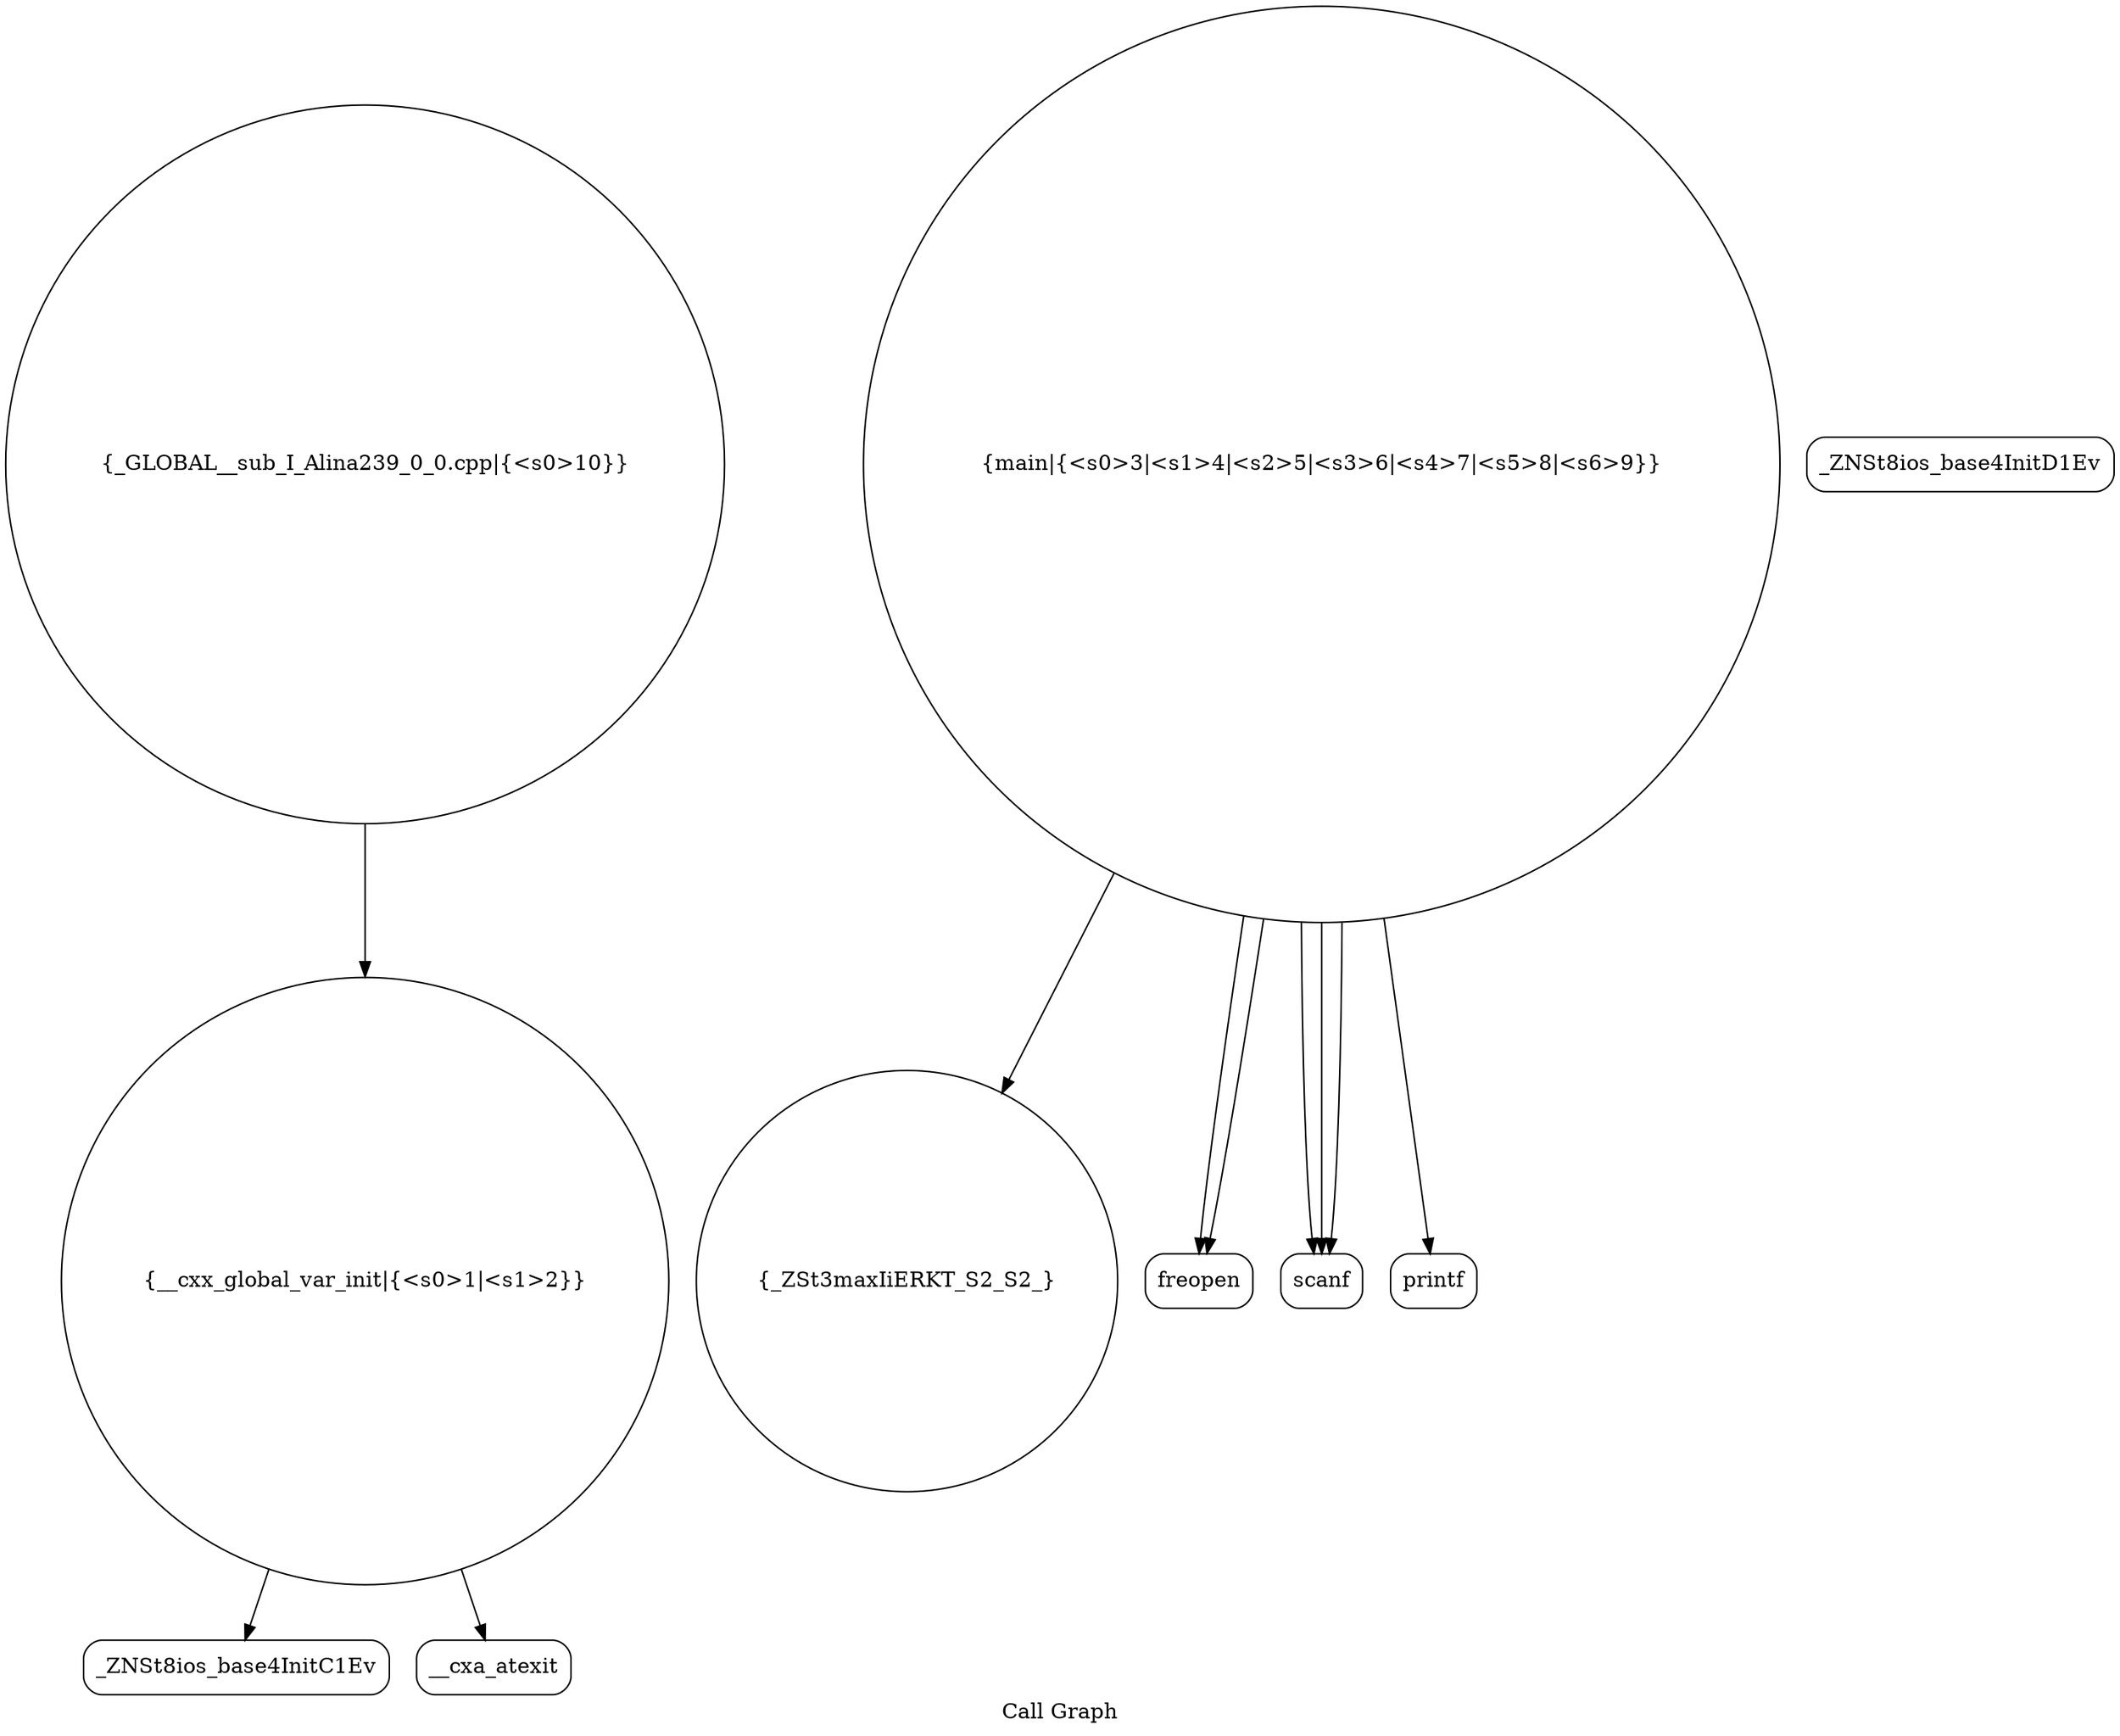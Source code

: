 digraph "Call Graph" {
	label="Call Graph";

	Node0x55668fbef9e0 [shape=record,shape=circle,label="{__cxx_global_var_init|{<s0>1|<s1>2}}"];
	Node0x55668fbef9e0:s0 -> Node0x55668fbefe70[color=black];
	Node0x55668fbef9e0:s1 -> Node0x55668fbeff70[color=black];
	Node0x55668fbf0170 [shape=record,shape=circle,label="{_ZSt3maxIiERKT_S2_S2_}"];
	Node0x55668fbefef0 [shape=record,shape=Mrecord,label="{_ZNSt8ios_base4InitD1Ev}"];
	Node0x55668fbf0270 [shape=record,shape=circle,label="{_GLOBAL__sub_I_Alina239_0_0.cpp|{<s0>10}}"];
	Node0x55668fbf0270:s0 -> Node0x55668fbef9e0[color=black];
	Node0x55668fbefff0 [shape=record,shape=circle,label="{main|{<s0>3|<s1>4|<s2>5|<s3>6|<s4>7|<s5>8|<s6>9}}"];
	Node0x55668fbefff0:s0 -> Node0x55668fbf0070[color=black];
	Node0x55668fbefff0:s1 -> Node0x55668fbf0070[color=black];
	Node0x55668fbefff0:s2 -> Node0x55668fbf00f0[color=black];
	Node0x55668fbefff0:s3 -> Node0x55668fbf00f0[color=black];
	Node0x55668fbefff0:s4 -> Node0x55668fbf00f0[color=black];
	Node0x55668fbefff0:s5 -> Node0x55668fbf0170[color=black];
	Node0x55668fbefff0:s6 -> Node0x55668fbf01f0[color=black];
	Node0x55668fbf00f0 [shape=record,shape=Mrecord,label="{scanf}"];
	Node0x55668fbefe70 [shape=record,shape=Mrecord,label="{_ZNSt8ios_base4InitC1Ev}"];
	Node0x55668fbf01f0 [shape=record,shape=Mrecord,label="{printf}"];
	Node0x55668fbeff70 [shape=record,shape=Mrecord,label="{__cxa_atexit}"];
	Node0x55668fbf0070 [shape=record,shape=Mrecord,label="{freopen}"];
}
